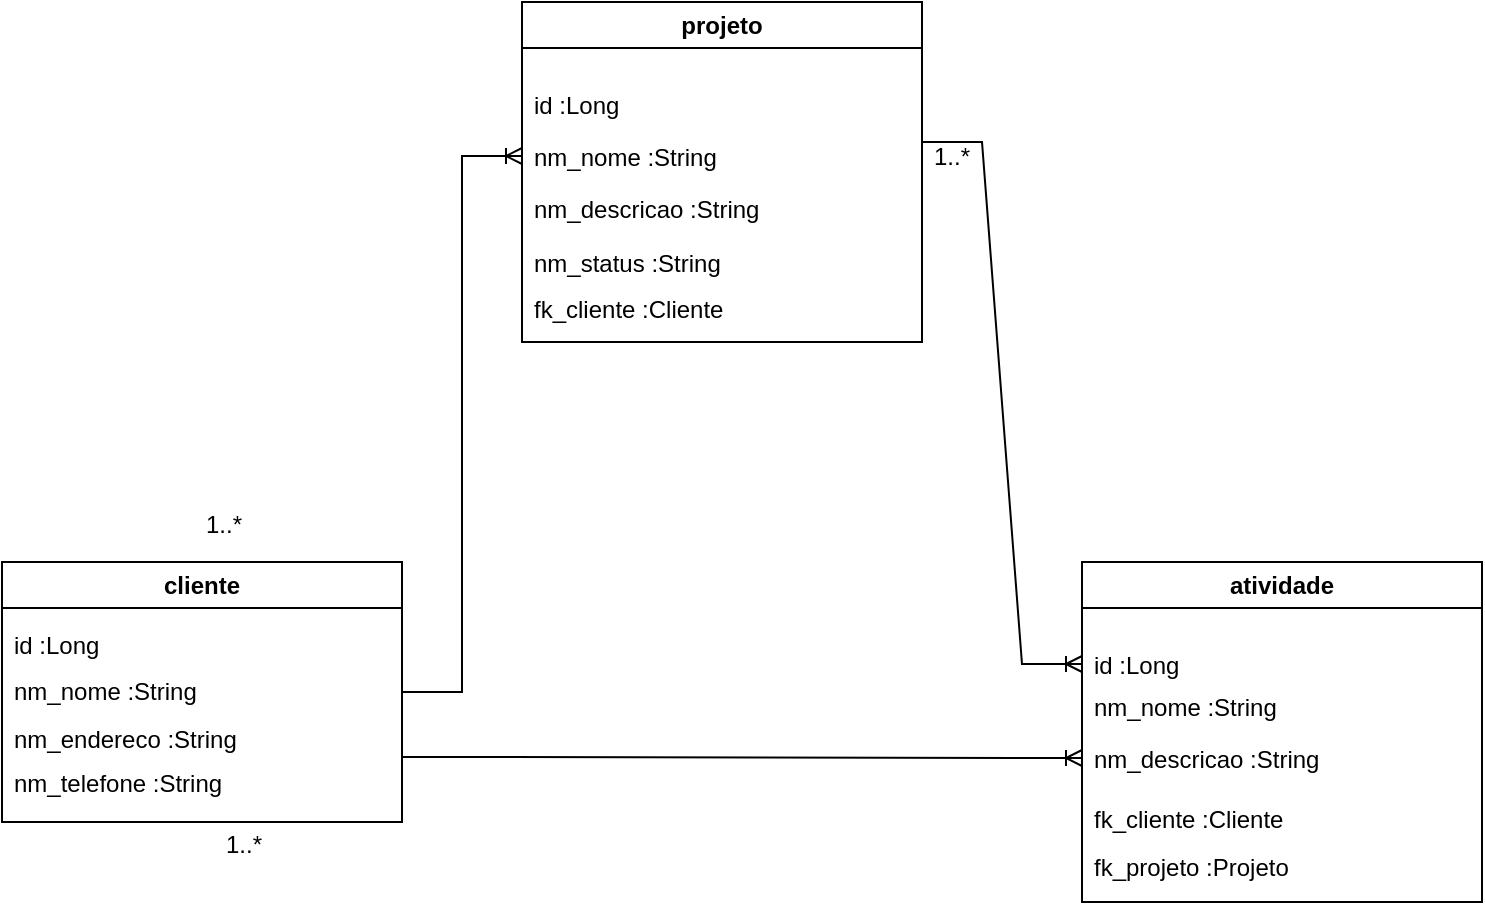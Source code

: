 <mxfile version="24.6.2" type="device">
  <diagram id="C5RBs43oDa-KdzZeNtuy" name="Page-1">
    <mxGraphModel dx="1434" dy="738" grid="1" gridSize="10" guides="1" tooltips="1" connect="1" arrows="1" fold="1" page="1" pageScale="1" pageWidth="827" pageHeight="1169" math="0" shadow="0">
      <root>
        <mxCell id="WIyWlLk6GJQsqaUBKTNV-0" />
        <mxCell id="WIyWlLk6GJQsqaUBKTNV-1" parent="WIyWlLk6GJQsqaUBKTNV-0" />
        <mxCell id="jryr_LnzG-F1LCGhg6qT-1" value="projeto" style="swimlane;whiteSpace=wrap;html=1;" parent="WIyWlLk6GJQsqaUBKTNV-1" vertex="1">
          <mxGeometry x="310" y="80" width="200" height="170" as="geometry" />
        </mxCell>
        <mxCell id="jryr_LnzG-F1LCGhg6qT-8" value="id :Long" style="text;align=left;verticalAlign=top;spacingLeft=4;spacingRight=4;overflow=hidden;rotatable=0;points=[[0,0.5],[1,0.5]];portConstraint=eastwest;" parent="jryr_LnzG-F1LCGhg6qT-1" vertex="1">
          <mxGeometry y="38" width="160" height="26" as="geometry" />
        </mxCell>
        <mxCell id="jryr_LnzG-F1LCGhg6qT-9" value="nm_nome :String" style="text;align=left;verticalAlign=top;spacingLeft=4;spacingRight=4;overflow=hidden;rotatable=0;points=[[0,0.5],[1,0.5]];portConstraint=eastwest;" parent="jryr_LnzG-F1LCGhg6qT-1" vertex="1">
          <mxGeometry y="64" width="160" height="26" as="geometry" />
        </mxCell>
        <mxCell id="jryr_LnzG-F1LCGhg6qT-10" value="nm_descricao :String" style="text;align=left;verticalAlign=top;spacingLeft=4;spacingRight=4;overflow=hidden;rotatable=0;points=[[0,0.5],[1,0.5]];portConstraint=eastwest;" parent="jryr_LnzG-F1LCGhg6qT-1" vertex="1">
          <mxGeometry y="90" width="160" height="26" as="geometry" />
        </mxCell>
        <mxCell id="jryr_LnzG-F1LCGhg6qT-11" value="nm_status :String" style="text;align=left;verticalAlign=top;spacingLeft=4;spacingRight=4;overflow=hidden;rotatable=0;points=[[0,0.5],[1,0.5]];portConstraint=eastwest;" parent="jryr_LnzG-F1LCGhg6qT-1" vertex="1">
          <mxGeometry y="117" width="160" height="26" as="geometry" />
        </mxCell>
        <mxCell id="jryr_LnzG-F1LCGhg6qT-2" value="atividade" style="swimlane;whiteSpace=wrap;html=1;" parent="WIyWlLk6GJQsqaUBKTNV-1" vertex="1">
          <mxGeometry x="590" y="360" width="200" height="170" as="geometry" />
        </mxCell>
        <mxCell id="jryr_LnzG-F1LCGhg6qT-13" value="id :Long" style="text;align=left;verticalAlign=top;spacingLeft=4;spacingRight=4;overflow=hidden;rotatable=0;points=[[0,0.5],[1,0.5]];portConstraint=eastwest;" parent="jryr_LnzG-F1LCGhg6qT-2" vertex="1">
          <mxGeometry y="38" width="160" height="26" as="geometry" />
        </mxCell>
        <mxCell id="jryr_LnzG-F1LCGhg6qT-14" value="nm_nome :String" style="text;align=left;verticalAlign=top;spacingLeft=4;spacingRight=4;overflow=hidden;rotatable=0;points=[[0,0.5],[1,0.5]];portConstraint=eastwest;" parent="jryr_LnzG-F1LCGhg6qT-2" vertex="1">
          <mxGeometry y="59" width="160" height="26" as="geometry" />
        </mxCell>
        <mxCell id="jryr_LnzG-F1LCGhg6qT-15" value="nm_descricao :String" style="text;align=left;verticalAlign=top;spacingLeft=4;spacingRight=4;overflow=hidden;rotatable=0;points=[[0,0.5],[1,0.5]];portConstraint=eastwest;" parent="jryr_LnzG-F1LCGhg6qT-2" vertex="1">
          <mxGeometry y="85" width="160" height="26" as="geometry" />
        </mxCell>
        <mxCell id="jryr_LnzG-F1LCGhg6qT-16" value="fk_cliente :Cliente" style="text;align=left;verticalAlign=top;spacingLeft=4;spacingRight=4;overflow=hidden;rotatable=0;points=[[0,0.5],[1,0.5]];portConstraint=eastwest;" parent="jryr_LnzG-F1LCGhg6qT-2" vertex="1">
          <mxGeometry y="115" width="160" height="26" as="geometry" />
        </mxCell>
        <mxCell id="jryr_LnzG-F1LCGhg6qT-17" value="fk_projeto :Projeto" style="text;align=left;verticalAlign=top;spacingLeft=4;spacingRight=4;overflow=hidden;rotatable=0;points=[[0,0.5],[1,0.5]];portConstraint=eastwest;" parent="jryr_LnzG-F1LCGhg6qT-2" vertex="1">
          <mxGeometry y="139" width="160" height="26" as="geometry" />
        </mxCell>
        <mxCell id="jryr_LnzG-F1LCGhg6qT-3" value="cliente" style="swimlane;whiteSpace=wrap;html=1;" parent="WIyWlLk6GJQsqaUBKTNV-1" vertex="1">
          <mxGeometry x="50" y="360" width="200" height="130" as="geometry" />
        </mxCell>
        <mxCell id="jryr_LnzG-F1LCGhg6qT-4" value="id :Long" style="text;align=left;verticalAlign=top;spacingLeft=4;spacingRight=4;overflow=hidden;rotatable=0;points=[[0,0.5],[1,0.5]];portConstraint=eastwest;" parent="jryr_LnzG-F1LCGhg6qT-3" vertex="1">
          <mxGeometry y="28" width="160" height="26" as="geometry" />
        </mxCell>
        <mxCell id="jryr_LnzG-F1LCGhg6qT-5" value="nm_nome :String" style="text;align=left;verticalAlign=top;spacingLeft=4;spacingRight=4;overflow=hidden;rotatable=0;points=[[0,0.5],[1,0.5]];portConstraint=eastwest;" parent="jryr_LnzG-F1LCGhg6qT-3" vertex="1">
          <mxGeometry y="51" width="160" height="26" as="geometry" />
        </mxCell>
        <mxCell id="jryr_LnzG-F1LCGhg6qT-6" value="nm_endereco :String" style="text;align=left;verticalAlign=top;spacingLeft=4;spacingRight=4;overflow=hidden;rotatable=0;points=[[0,0.5],[1,0.5]];portConstraint=eastwest;" parent="jryr_LnzG-F1LCGhg6qT-3" vertex="1">
          <mxGeometry y="75" width="160" height="26" as="geometry" />
        </mxCell>
        <mxCell id="jryr_LnzG-F1LCGhg6qT-7" value="nm_telefone :String" style="text;align=left;verticalAlign=top;spacingLeft=4;spacingRight=4;overflow=hidden;rotatable=0;points=[[0,0.5],[1,0.5]];portConstraint=eastwest;" parent="jryr_LnzG-F1LCGhg6qT-3" vertex="1">
          <mxGeometry y="97" width="160" height="26" as="geometry" />
        </mxCell>
        <mxCell id="jryr_LnzG-F1LCGhg6qT-12" value="fk_cliente :Cliente" style="text;align=left;verticalAlign=top;spacingLeft=4;spacingRight=4;overflow=hidden;rotatable=0;points=[[0,0.5],[1,0.5]];portConstraint=eastwest;" parent="WIyWlLk6GJQsqaUBKTNV-1" vertex="1">
          <mxGeometry x="310" y="220" width="160" height="26" as="geometry" />
        </mxCell>
        <mxCell id="jryr_LnzG-F1LCGhg6qT-23" value="1..*" style="resizable=0;align=left;verticalAlign=bottom;labelBackgroundColor=none;fontSize=12;direction=south;" parent="WIyWlLk6GJQsqaUBKTNV-1" connectable="0" vertex="1">
          <mxGeometry x="514" y="166" as="geometry" />
        </mxCell>
        <mxCell id="jryr_LnzG-F1LCGhg6qT-24" value="1..*" style="resizable=0;align=left;verticalAlign=bottom;labelBackgroundColor=none;fontSize=12;" parent="WIyWlLk6GJQsqaUBKTNV-1" connectable="0" vertex="1">
          <mxGeometry x="160" y="510" as="geometry" />
        </mxCell>
        <mxCell id="jryr_LnzG-F1LCGhg6qT-25" value="1..*" style="resizable=0;align=left;verticalAlign=bottom;labelBackgroundColor=none;fontSize=12;" parent="WIyWlLk6GJQsqaUBKTNV-1" connectable="0" vertex="1">
          <mxGeometry x="150" y="350" as="geometry" />
        </mxCell>
        <mxCell id="fwa2zAefi9KsgeL7tK90-4" value="" style="edgeStyle=entityRelationEdgeStyle;fontSize=12;html=1;endArrow=ERoneToMany;rounded=0;entryX=0;entryY=0.5;entryDx=0;entryDy=0;" edge="1" parent="WIyWlLk6GJQsqaUBKTNV-1" source="jryr_LnzG-F1LCGhg6qT-3" target="jryr_LnzG-F1LCGhg6qT-9">
          <mxGeometry width="100" height="100" relative="1" as="geometry">
            <mxPoint x="130" y="266" as="sourcePoint" />
            <mxPoint x="230" y="166" as="targetPoint" />
          </mxGeometry>
        </mxCell>
        <mxCell id="fwa2zAefi9KsgeL7tK90-5" value="" style="edgeStyle=entityRelationEdgeStyle;fontSize=12;html=1;endArrow=ERoneToMany;rounded=0;" edge="1" parent="WIyWlLk6GJQsqaUBKTNV-1" target="jryr_LnzG-F1LCGhg6qT-13">
          <mxGeometry width="100" height="100" relative="1" as="geometry">
            <mxPoint x="510" y="150" as="sourcePoint" />
            <mxPoint x="700" y="350" as="targetPoint" />
          </mxGeometry>
        </mxCell>
        <mxCell id="fwa2zAefi9KsgeL7tK90-6" value="" style="edgeStyle=entityRelationEdgeStyle;fontSize=12;html=1;endArrow=ERoneToMany;rounded=0;exitX=1;exitY=0.75;exitDx=0;exitDy=0;entryX=0;entryY=0.5;entryDx=0;entryDy=0;" edge="1" parent="WIyWlLk6GJQsqaUBKTNV-1" source="jryr_LnzG-F1LCGhg6qT-3" target="jryr_LnzG-F1LCGhg6qT-15">
          <mxGeometry width="100" height="100" relative="1" as="geometry">
            <mxPoint x="360" y="430" as="sourcePoint" />
            <mxPoint x="460" y="330" as="targetPoint" />
          </mxGeometry>
        </mxCell>
      </root>
    </mxGraphModel>
  </diagram>
</mxfile>
